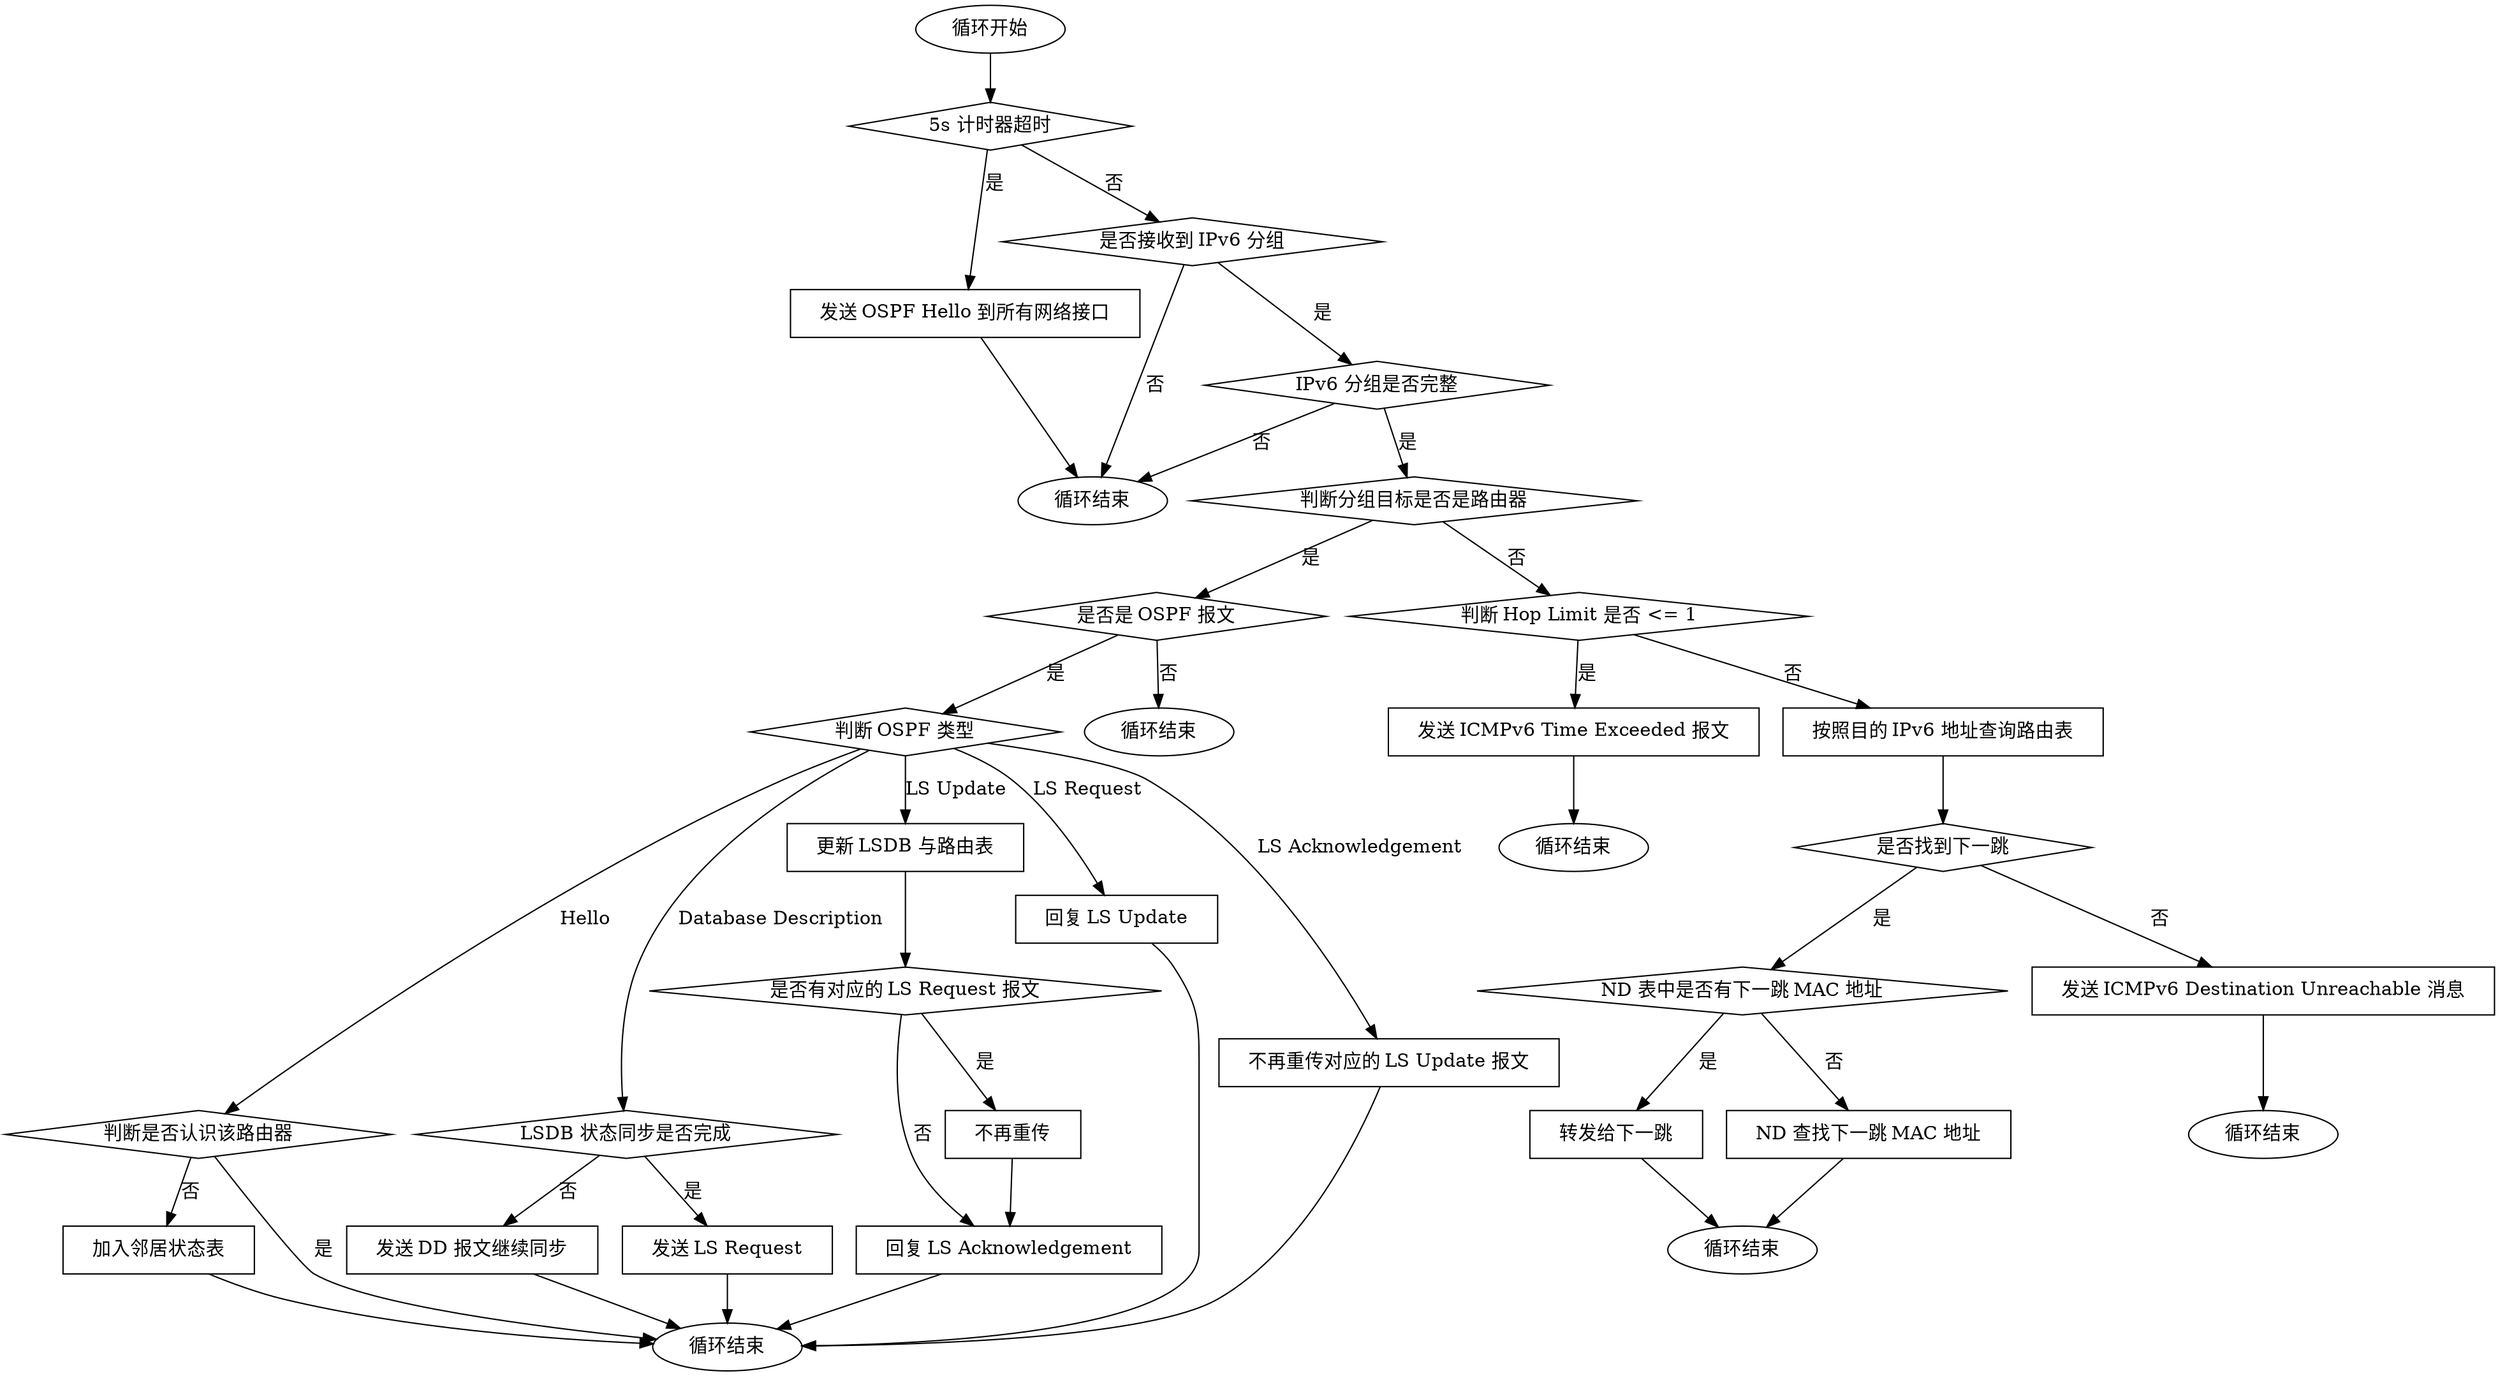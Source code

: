 digraph G {
    node [margin = "0.3,0";];
    
    loop [label = "循环开始";];
    
    timeout [label = "5s 计时器超时";shape = diamond;];
    send_all [label = "发送 OSPF Hello 到所有网络接口";shape = rect;];
    loop_end_1 [label = "循环结束";];
    
    loop -> timeout;
    
    timeout -> send_all [label = "是";];
    send_all -> loop_end_1;
    
    recv [label = "是否接收到 IPv6 分组";shape = diamond;];
    
    timeout -> recv [label = "否";];
    recv -> loop_end_1 [label = "否";];
    
    check [label = "IPv6 分组是否完整";shape = diamond;];
    
    recv -> check [label = "是";];
    check -> loop_end_1 [label = "否";];
    check -> type [label = "是";];
    
    type [label = "判断分组目标是否是路由器";shape = diamond;];
    
    check_ospf [label = "是否是 OSPF 报文";shape = diamond;];
    
    type -> check_ospf [label = "是";];
    type -> check_hlim [label = "否";];
    
    check_hlim [label = "判断 Hop Limit 是否 <= 1";shape = diamond;];
    time_exceeded [label = "发送 ICMPv6 Time Exceeded 报文";shape = rect;];
    loop_end_2 [label = "循环结束";];
    
    check_hlim -> time_exceeded [label = "是";];
    time_exceeded -> loop_end_2;
    
    lookup [label = "按照目的 IPv6 地址查询路由表";shape = rect;];
    
    check_hlim -> lookup [label = "否";];
    
    nexthop_found [label = "是否找到下一跳";shape = diamond;];
    
    lookup -> nexthop_found;
    
    check_mac [label = "ND 表中是否有下一跳 MAC 地址";shape = diamond;];
    
    destination_unreachable [label = "发送 ICMPv6 Destination Unreachable 消息";shape = rect;];
    loop_end_3 [label = "循环结束";];
    
    nexthop_found -> destination_unreachable [label = "否";];
    destination_unreachable -> loop_end_3;
    
    nexthop_found -> check_mac [label = "是";];
    check_mac -> forward [label = "是";];
    
    forward [label = "转发给下一跳";shape = rect;];
    loop_end_4 [label = "循环结束";];
    
    forward -> loop_end_4;
    
    ndp [label = "ND 查找下一跳 MAC 地址";shape = rect;];
    
    check_mac -> ndp [label = "否";];
    ndp -> loop_end_4;
    
    check_ospf_type [label = "判断 OSPF 类型";shape = diamond;];
    loop_end_5 [label = "循环结束";];
    
    check_ospf -> check_ospf_type [label = "是";];
    check_ospf -> loop_end_5 [label = "否";];
    
    hello_check [label = "判断是否认识该路由器";shape = diamond;];
    handle_hello [label = "加入邻居状态表";shape = rect;];
    
    check_ospf_type -> hello_check [label = "Hello";];
    hello_check -> handle_hello [label = "否";];
    hello_check -> loop_end [label = "是";];
    handle_hello -> loop_end;
    
    dd_check [label = "LSDB 状态同步是否完成";shape = diamond;];
    handle_dd_sync [label = "发送 DD 报文继续同步";shape = rect;];
    handle_dd_fin [label = "发送 LS Request";shape = rect;];
    
    check_ospf_type -> dd_check [label = "Database Description";];
    dd_check -> handle_dd_sync [label = "否";];
    dd_check -> handle_dd_fin [label = "是";];
    handle_dd_sync -> loop_end;
    handle_dd_fin -> loop_end;
    
    handle_update_lsdb [label = "更新 LSDB 与路由表";shape = rect;];
    handle_update_ack [label = "回复 LS Acknowledgement";shape = rect;];
    handle_update_check_ospf_type [label = "是否有对应的 LS Request 报文";shape = diamond;];
    handle_update_rm_request [label = "不再重传";shape = rect;];
    
    check_ospf_type -> handle_update_lsdb [label = "LS Update";];
    handle_update_lsdb -> handle_update_check_ospf_type;
    handle_update_check_ospf_type -> handle_update_ack [label = "否";];
    handle_update_check_ospf_type -> handle_update_rm_request [label = "是";];
    handle_update_rm_request -> handle_update_ack;
    handle_update_ack -> loop_end;
    
    handle_request [label = "回复 LS Update";shape = rect;];
    
    check_ospf_type -> handle_request [label = "LS Request";];
    handle_request -> loop_end;
    
    handle_ack [label = "不再重传对应的 LS Update 报文";shape = rect;];
    
    check_ospf_type -> handle_ack [label = "LS Acknowledgement";];
    handle_ack -> loop_end;
    
    loop_end [label = "循环结束";];
}